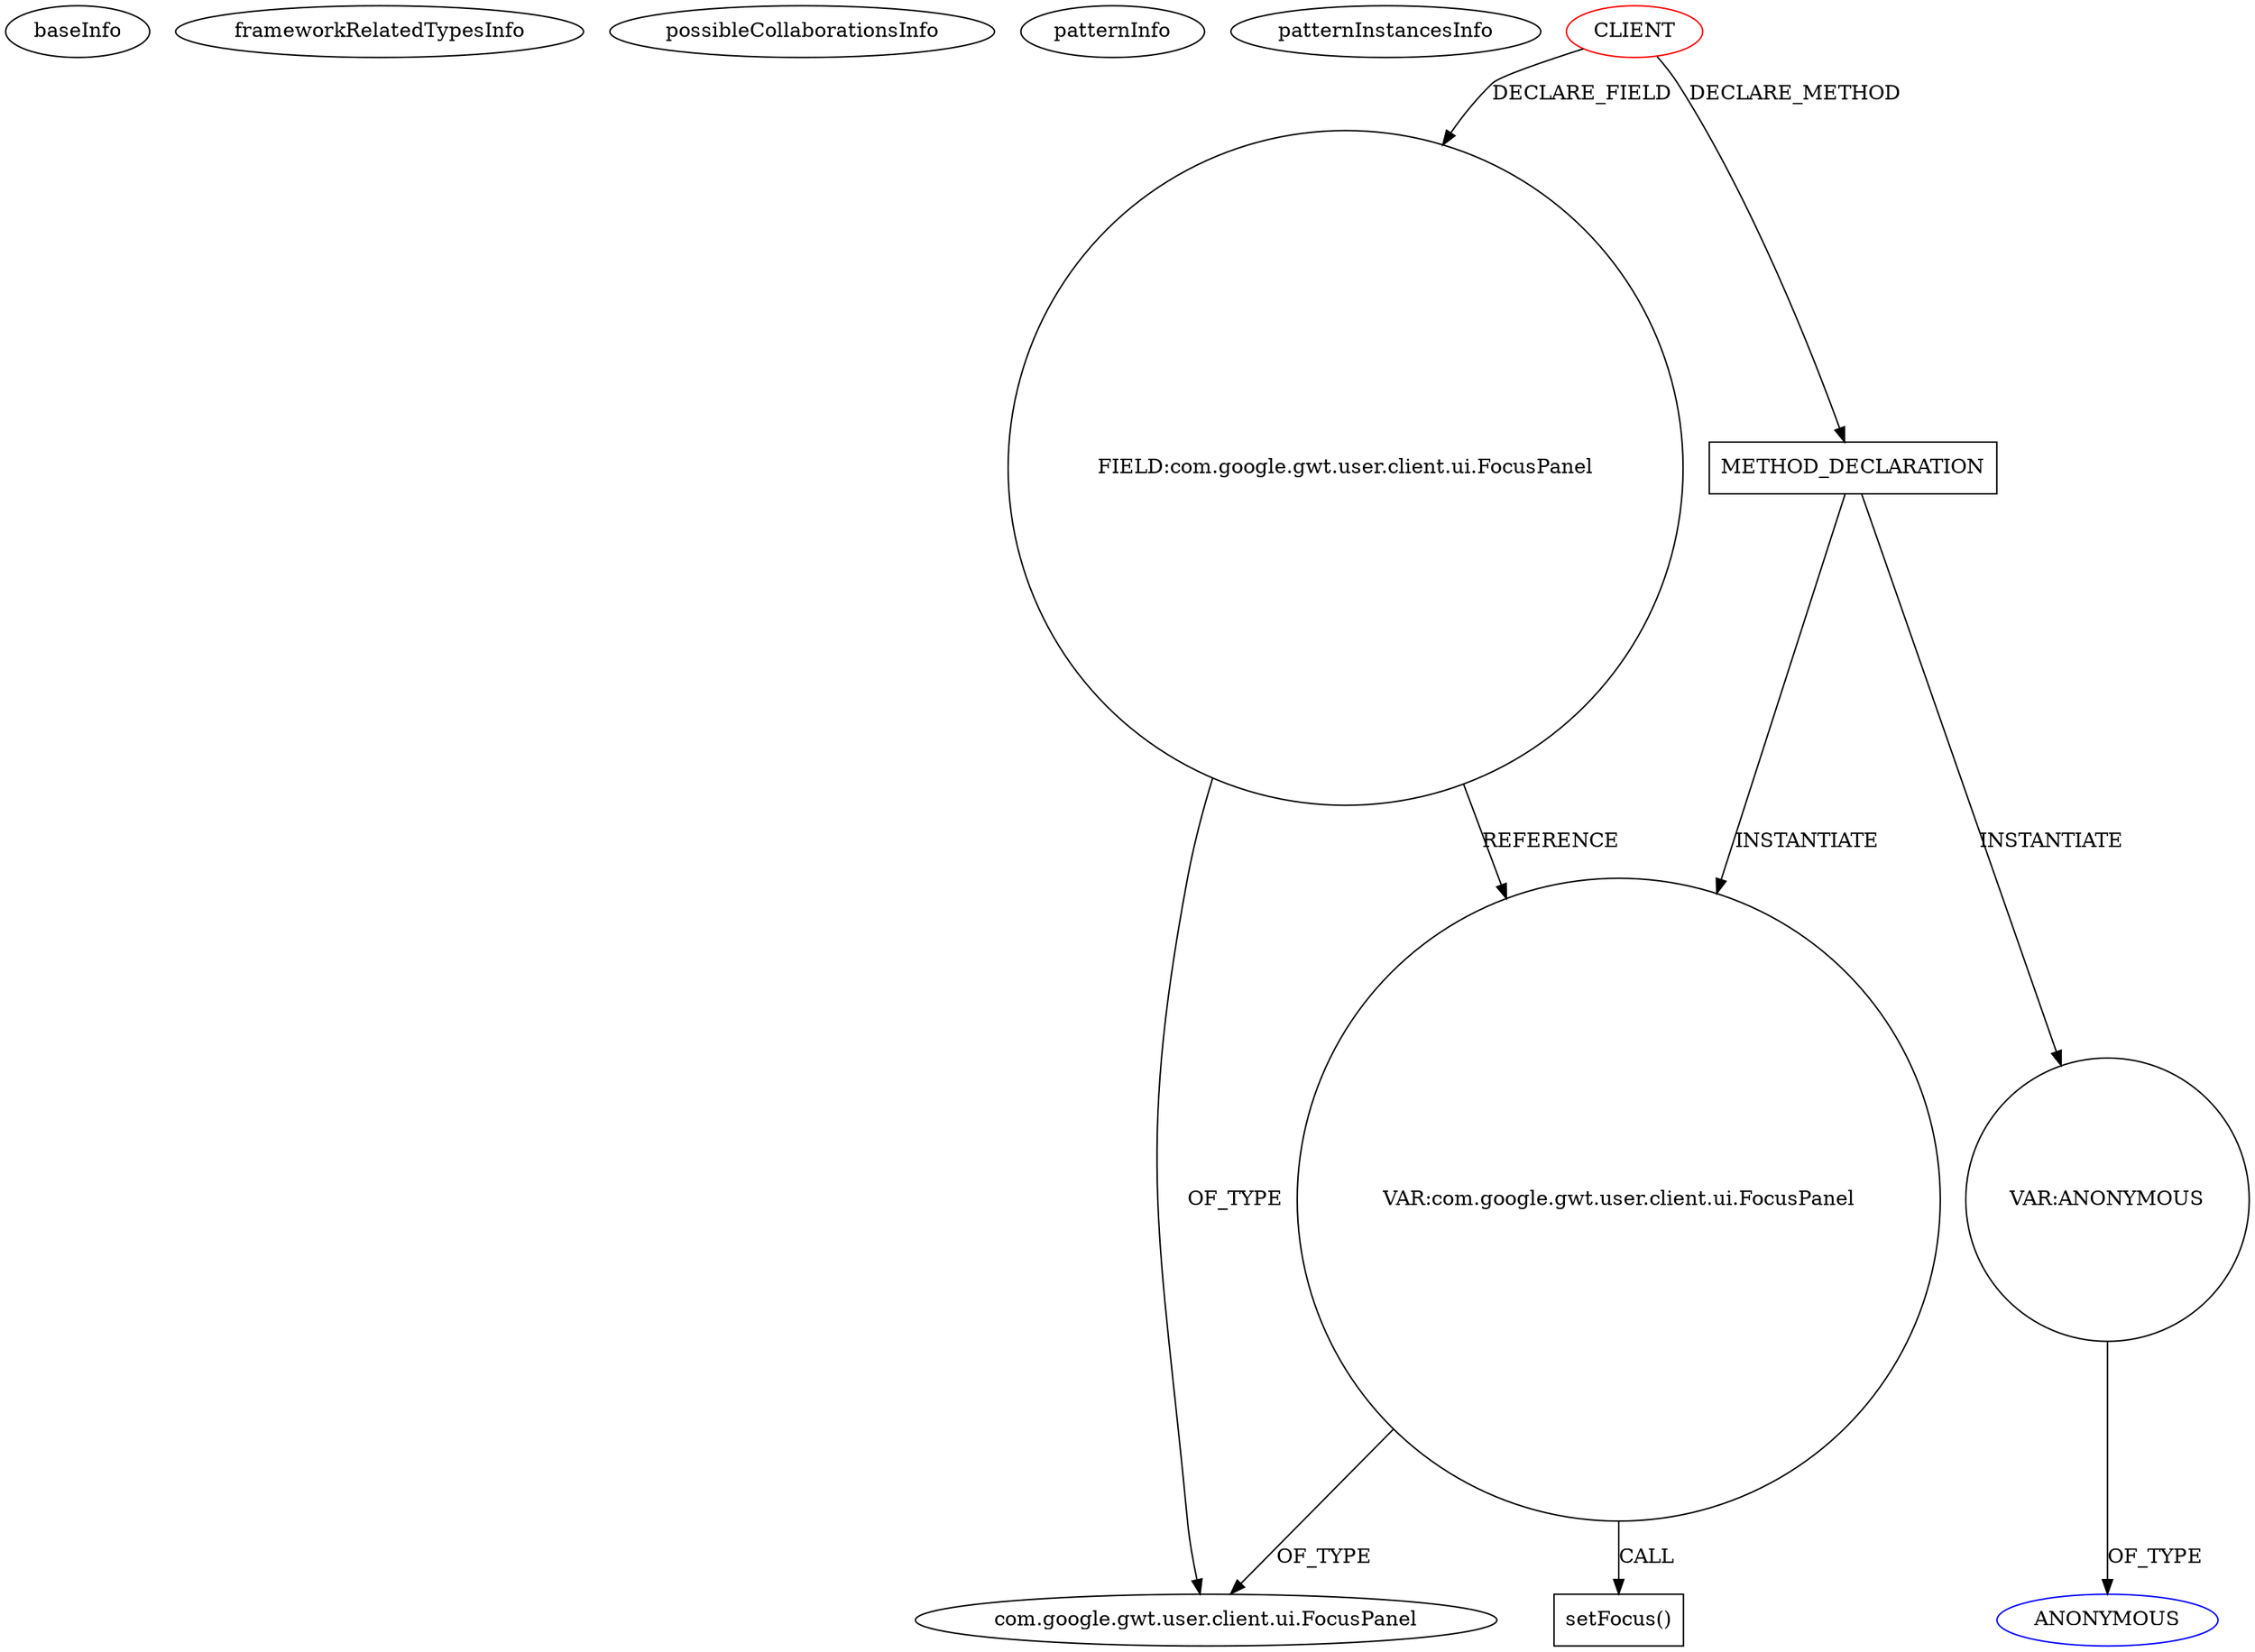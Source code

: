 digraph {
baseInfo[graphId=1429,category="pattern",isAnonymous=false,possibleRelation=false]
frameworkRelatedTypesInfo[]
possibleCollaborationsInfo[]
patternInfo[frequency=2.0,patternRootClient=0]
patternInstancesInfo[0="hmiguellima-ugat~/hmiguellima-ugat/ugat-master/src/org/ucp/ugat/client/common/ui/ModalDialog.java~ModalDialog~3054",1="vlapan-PhotoBank~/vlapan-PhotoBank/PhotoBank-master/src/com/vlapan/gwt/photobank/client/ui/PhotoBrowser.java~PhotoBrowser~4600"]
16[label="FIELD:com.google.gwt.user.client.ui.FocusPanel",vertexType="FIELD_DECLARATION",isFrameworkType=false,shape=circle]
127[label="VAR:com.google.gwt.user.client.ui.FocusPanel",vertexType="VARIABLE_EXPRESION",isFrameworkType=false,shape=circle]
0[label="CLIENT",vertexType="ROOT_CLIENT_CLASS_DECLARATION",isFrameworkType=false,color=red]
17[label="com.google.gwt.user.client.ui.FocusPanel",vertexType="FRAMEWORK_CLASS_TYPE",isFrameworkType=false]
128[label="setFocus()",vertexType="INSIDE_CALL",isFrameworkType=false,shape=box]
108[label="METHOD_DECLARATION",vertexType="CLIENT_METHOD_DECLARATION",isFrameworkType=false,shape=box]
124[label="VAR:ANONYMOUS",vertexType="VARIABLE_EXPRESION",isFrameworkType=false,shape=circle]
125[label="ANONYMOUS",vertexType="REFERENCE_ANONYMOUS_DECLARATION",isFrameworkType=false,color=blue]
127->17[label="OF_TYPE"]
16->127[label="REFERENCE"]
16->17[label="OF_TYPE"]
108->124[label="INSTANTIATE"]
108->127[label="INSTANTIATE"]
127->128[label="CALL"]
0->16[label="DECLARE_FIELD"]
124->125[label="OF_TYPE"]
0->108[label="DECLARE_METHOD"]
}
